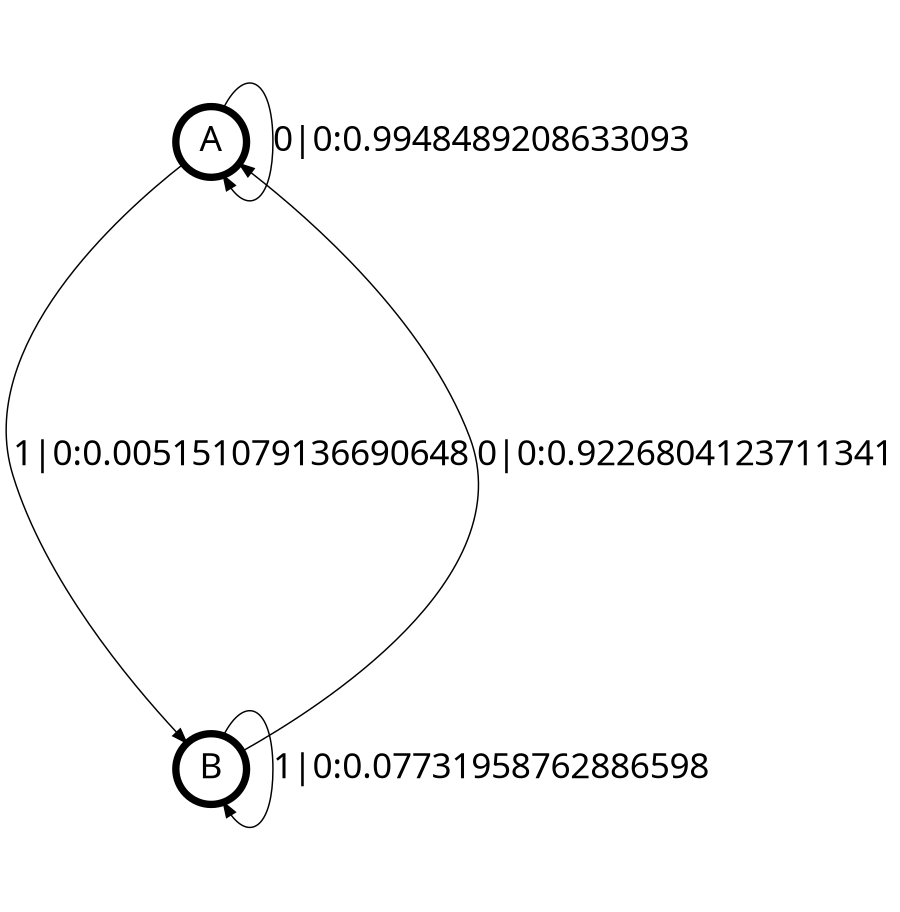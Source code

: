 digraph  {
size = "6,8.5";
ratio = "fill";
node
[shape = circle];
node [fontsize = 24];
node [penwidth = 5];
edge [fontsize = 24];
node [fontname = "CMU Serif Roman"];
graph [fontname = "CMU Serif Roman"];
edge [fontname = "CMU Serif Roman"];
A -> A [label = "0|0:0.9948489208633093\l"];
A -> B [label = "1|0:0.005151079136690648\l"];
B -> A [label = "0|0:0.9226804123711341\l"];
B -> B [label = "1|0:0.07731958762886598\l"];
}